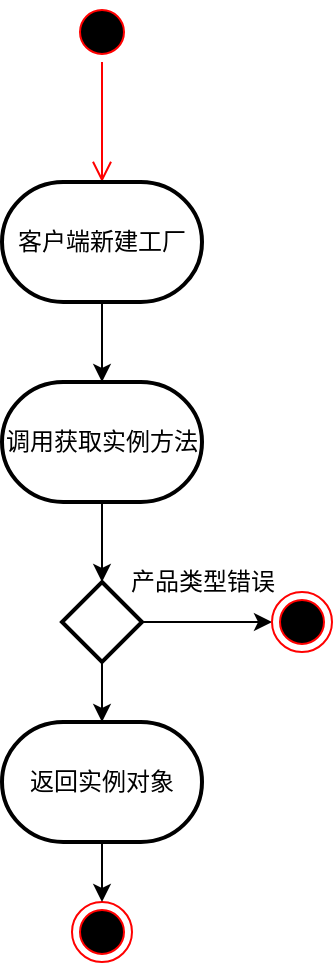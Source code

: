 <mxfile version="22.1.16" type="device">
  <diagram name="Page-1" id="80Xx5_V7AYoYYCBFcPBS">
    <mxGraphModel dx="752" dy="622" grid="1" gridSize="10" guides="1" tooltips="1" connect="1" arrows="1" fold="1" page="1" pageScale="1" pageWidth="850" pageHeight="1100" math="0" shadow="0">
      <root>
        <mxCell id="0" />
        <mxCell id="1" parent="0" />
        <mxCell id="6V_RxtZbmtCBJ1EOpkRF-196" value="" style="ellipse;html=1;shape=startState;fillColor=#000000;strokeColor=#ff0000;" vertex="1" parent="1">
          <mxGeometry x="220" y="60" width="30" height="30" as="geometry" />
        </mxCell>
        <mxCell id="6V_RxtZbmtCBJ1EOpkRF-197" value="" style="edgeStyle=orthogonalEdgeStyle;html=1;verticalAlign=bottom;endArrow=open;endSize=8;strokeColor=#ff0000;rounded=0;" edge="1" source="6V_RxtZbmtCBJ1EOpkRF-196" parent="1">
          <mxGeometry relative="1" as="geometry">
            <mxPoint x="235" y="150" as="targetPoint" />
          </mxGeometry>
        </mxCell>
        <mxCell id="6V_RxtZbmtCBJ1EOpkRF-198" value="" style="ellipse;html=1;shape=endState;fillColor=#000000;strokeColor=#ff0000;" vertex="1" parent="1">
          <mxGeometry x="220" y="510" width="30" height="30" as="geometry" />
        </mxCell>
        <mxCell id="6V_RxtZbmtCBJ1EOpkRF-199" value="客户端新建工厂" style="strokeWidth=2;html=1;shape=mxgraph.flowchart.terminator;whiteSpace=wrap;" vertex="1" parent="1">
          <mxGeometry x="185" y="150" width="100" height="60" as="geometry" />
        </mxCell>
        <mxCell id="6V_RxtZbmtCBJ1EOpkRF-201" value="调用获取实例方法" style="strokeWidth=2;html=1;shape=mxgraph.flowchart.terminator;whiteSpace=wrap;" vertex="1" parent="1">
          <mxGeometry x="185" y="250" width="100" height="60" as="geometry" />
        </mxCell>
        <mxCell id="6V_RxtZbmtCBJ1EOpkRF-202" style="edgeStyle=orthogonalEdgeStyle;rounded=0;orthogonalLoop=1;jettySize=auto;html=1;exitX=0.5;exitY=1;exitDx=0;exitDy=0;exitPerimeter=0;entryX=0.5;entryY=0;entryDx=0;entryDy=0;entryPerimeter=0;" edge="1" parent="1" source="6V_RxtZbmtCBJ1EOpkRF-199" target="6V_RxtZbmtCBJ1EOpkRF-201">
          <mxGeometry relative="1" as="geometry" />
        </mxCell>
        <mxCell id="6V_RxtZbmtCBJ1EOpkRF-206" style="edgeStyle=orthogonalEdgeStyle;rounded=0;orthogonalLoop=1;jettySize=auto;html=1;exitX=1;exitY=0.5;exitDx=0;exitDy=0;exitPerimeter=0;entryX=0;entryY=0.5;entryDx=0;entryDy=0;" edge="1" parent="1" source="6V_RxtZbmtCBJ1EOpkRF-203" target="6V_RxtZbmtCBJ1EOpkRF-205">
          <mxGeometry relative="1" as="geometry" />
        </mxCell>
        <mxCell id="6V_RxtZbmtCBJ1EOpkRF-203" value="" style="strokeWidth=2;html=1;shape=mxgraph.flowchart.decision;whiteSpace=wrap;" vertex="1" parent="1">
          <mxGeometry x="215" y="350" width="40" height="40" as="geometry" />
        </mxCell>
        <mxCell id="6V_RxtZbmtCBJ1EOpkRF-204" style="edgeStyle=orthogonalEdgeStyle;rounded=0;orthogonalLoop=1;jettySize=auto;html=1;exitX=0.5;exitY=1;exitDx=0;exitDy=0;exitPerimeter=0;entryX=0.5;entryY=0;entryDx=0;entryDy=0;entryPerimeter=0;" edge="1" parent="1" source="6V_RxtZbmtCBJ1EOpkRF-201" target="6V_RxtZbmtCBJ1EOpkRF-203">
          <mxGeometry relative="1" as="geometry" />
        </mxCell>
        <mxCell id="6V_RxtZbmtCBJ1EOpkRF-205" value="" style="ellipse;html=1;shape=endState;fillColor=#000000;strokeColor=#ff0000;" vertex="1" parent="1">
          <mxGeometry x="320" y="355" width="30" height="30" as="geometry" />
        </mxCell>
        <mxCell id="6V_RxtZbmtCBJ1EOpkRF-207" value="产品类型错误" style="text;html=1;align=center;verticalAlign=middle;resizable=0;points=[];autosize=1;strokeColor=none;fillColor=none;" vertex="1" parent="1">
          <mxGeometry x="235" y="335" width="100" height="30" as="geometry" />
        </mxCell>
        <mxCell id="6V_RxtZbmtCBJ1EOpkRF-210" style="edgeStyle=orthogonalEdgeStyle;rounded=0;orthogonalLoop=1;jettySize=auto;html=1;exitX=0.5;exitY=1;exitDx=0;exitDy=0;exitPerimeter=0;entryX=0.5;entryY=0;entryDx=0;entryDy=0;" edge="1" parent="1" source="6V_RxtZbmtCBJ1EOpkRF-208" target="6V_RxtZbmtCBJ1EOpkRF-198">
          <mxGeometry relative="1" as="geometry" />
        </mxCell>
        <mxCell id="6V_RxtZbmtCBJ1EOpkRF-208" value="返回实例对象" style="strokeWidth=2;html=1;shape=mxgraph.flowchart.terminator;whiteSpace=wrap;" vertex="1" parent="1">
          <mxGeometry x="185" y="420" width="100" height="60" as="geometry" />
        </mxCell>
        <mxCell id="6V_RxtZbmtCBJ1EOpkRF-209" style="edgeStyle=orthogonalEdgeStyle;rounded=0;orthogonalLoop=1;jettySize=auto;html=1;exitX=0.5;exitY=1;exitDx=0;exitDy=0;exitPerimeter=0;entryX=0.5;entryY=0;entryDx=0;entryDy=0;entryPerimeter=0;" edge="1" parent="1" source="6V_RxtZbmtCBJ1EOpkRF-203" target="6V_RxtZbmtCBJ1EOpkRF-208">
          <mxGeometry relative="1" as="geometry" />
        </mxCell>
      </root>
    </mxGraphModel>
  </diagram>
</mxfile>
